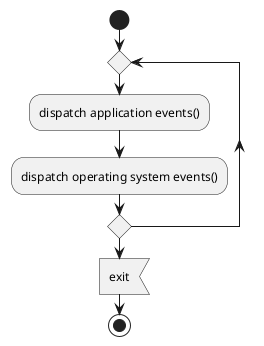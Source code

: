 @startuml
start
repeat
:dispatch application events();
:dispatch operating system events();
repeat while ()
:exit<
stop
@enduml
